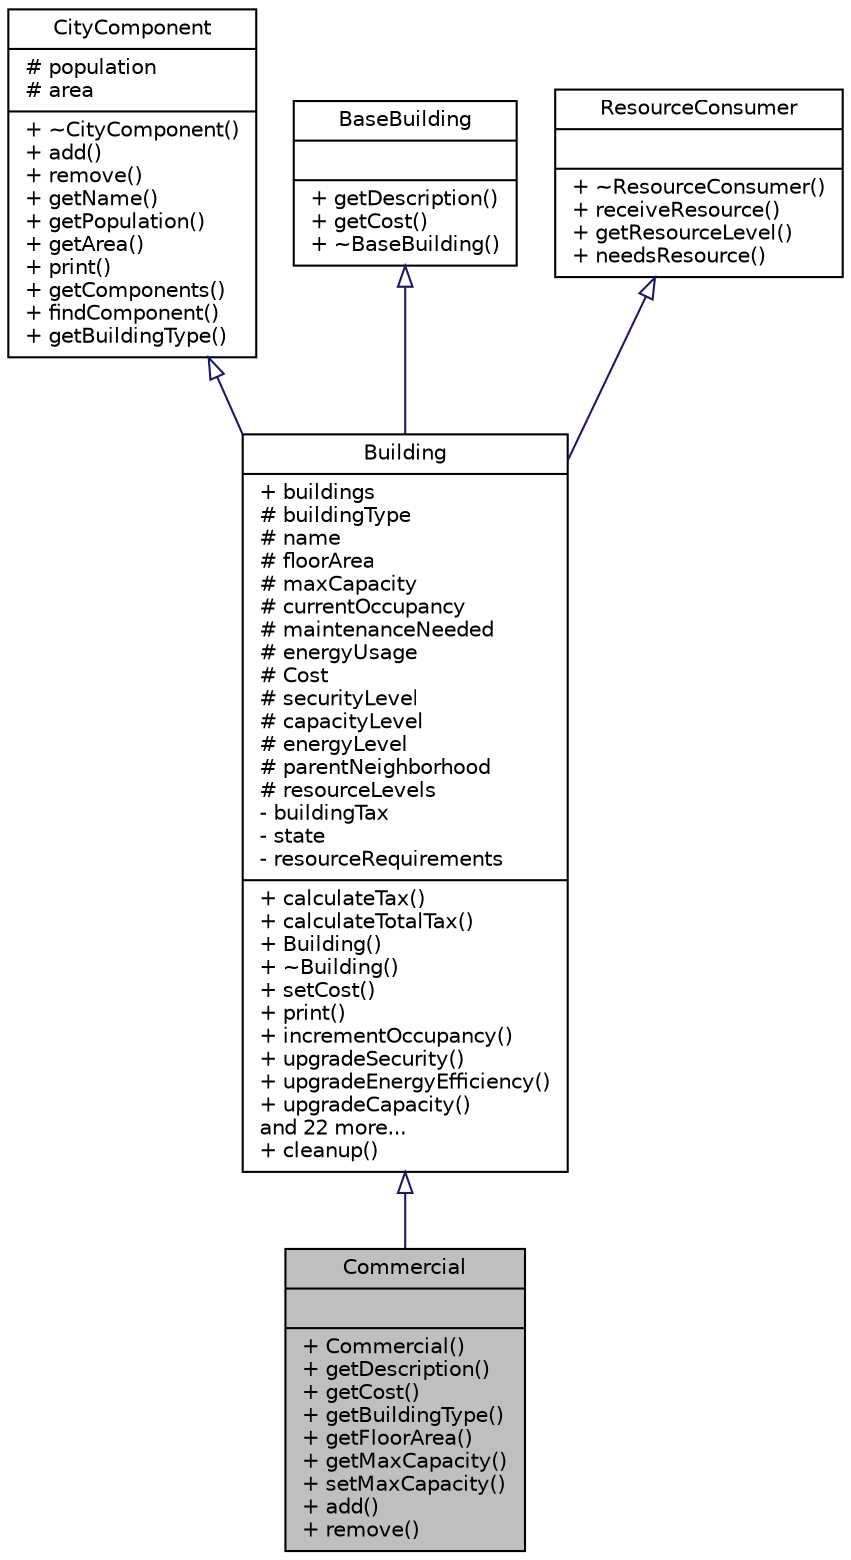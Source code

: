 digraph "Commercial"
{
 // LATEX_PDF_SIZE
  edge [fontname="Helvetica",fontsize="10",labelfontname="Helvetica",labelfontsize="10"];
  node [fontname="Helvetica",fontsize="10",shape=record];
  Node1 [label="{Commercial\n||+ Commercial()\l+ getDescription()\l+ getCost()\l+ getBuildingType()\l+ getFloorArea()\l+ getMaxCapacity()\l+ setMaxCapacity()\l+ add()\l+ remove()\l}",height=0.2,width=0.4,color="black", fillcolor="grey75", style="filled", fontcolor="black",tooltip="Represents commercial buildings in the city."];
  Node2 -> Node1 [dir="back",color="midnightblue",fontsize="10",style="solid",arrowtail="onormal",fontname="Helvetica"];
  Node2 [label="{Building\n|+ buildings\l# buildingType\l# name\l# floorArea\l# maxCapacity\l# currentOccupancy\l# maintenanceNeeded\l# energyUsage\l# Cost\l# securityLevel\l# capacityLevel\l# energyLevel\l# parentNeighborhood\l# resourceLevels\l- buildingTax\l- state\l- resourceRequirements\l|+ calculateTax()\l+ calculateTotalTax()\l+ Building()\l+ ~Building()\l+ setCost()\l+ print()\l+ incrementOccupancy()\l+ upgradeSecurity()\l+ upgradeEnergyEfficiency()\l+ upgradeCapacity()\land 22 more...\l+ cleanup()\l}",height=0.2,width=0.4,color="black", fillcolor="white", style="filled",URL="$classBuilding.html",tooltip="Abstract base class representing a building in the city."];
  Node3 -> Node2 [dir="back",color="midnightblue",fontsize="10",style="solid",arrowtail="onormal",fontname="Helvetica"];
  Node3 [label="{CityComponent\n|# population\l# area\l|+ ~CityComponent()\l+ add()\l+ remove()\l+ getName()\l+ getPopulation()\l+ getArea()\l+ print()\l+ getComponents()\l+ findComponent()\l+ getBuildingType()\l}",height=0.2,width=0.4,color="black", fillcolor="white", style="filled",URL="$classCityComponent.html",tooltip="Abstract base class for city components in a composite pattern."];
  Node4 -> Node2 [dir="back",color="midnightblue",fontsize="10",style="solid",arrowtail="onormal",fontname="Helvetica"];
  Node4 [label="{BaseBuilding\n||+ getDescription()\l+ getCost()\l+ ~BaseBuilding()\l}",height=0.2,width=0.4,color="black", fillcolor="white", style="filled",URL="$classBaseBuilding.html",tooltip="Abstract base class defining core building interface."];
  Node5 -> Node2 [dir="back",color="midnightblue",fontsize="10",style="solid",arrowtail="onormal",fontname="Helvetica"];
  Node5 [label="{ResourceConsumer\n||+ ~ResourceConsumer()\l+ receiveResource()\l+ getResourceLevel()\l+ needsResource()\l}",height=0.2,width=0.4,color="black", fillcolor="white", style="filled",URL="$classResourceConsumer.html",tooltip="Abstract interface for entities that consume resources."];
}
